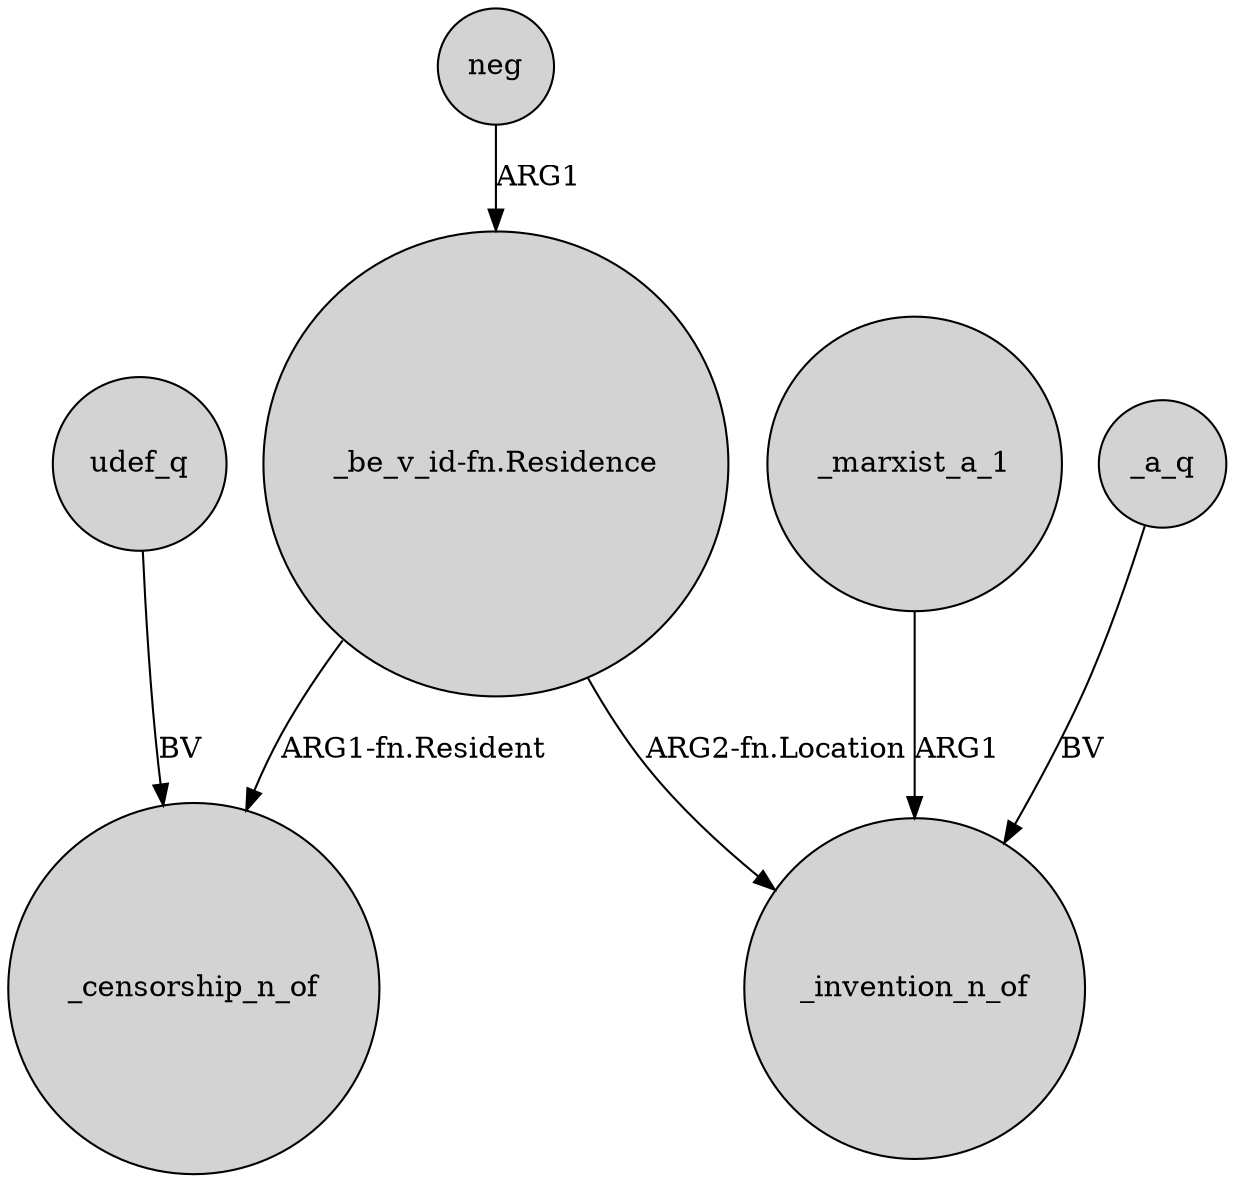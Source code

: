 digraph {
	node [shape=circle style=filled]
	_a_q -> _invention_n_of [label=BV]
	udef_q -> _censorship_n_of [label=BV]
	neg -> "_be_v_id-fn.Residence" [label=ARG1]
	"_be_v_id-fn.Residence" -> _censorship_n_of [label="ARG1-fn.Resident"]
	"_be_v_id-fn.Residence" -> _invention_n_of [label="ARG2-fn.Location"]
	_marxist_a_1 -> _invention_n_of [label=ARG1]
}
